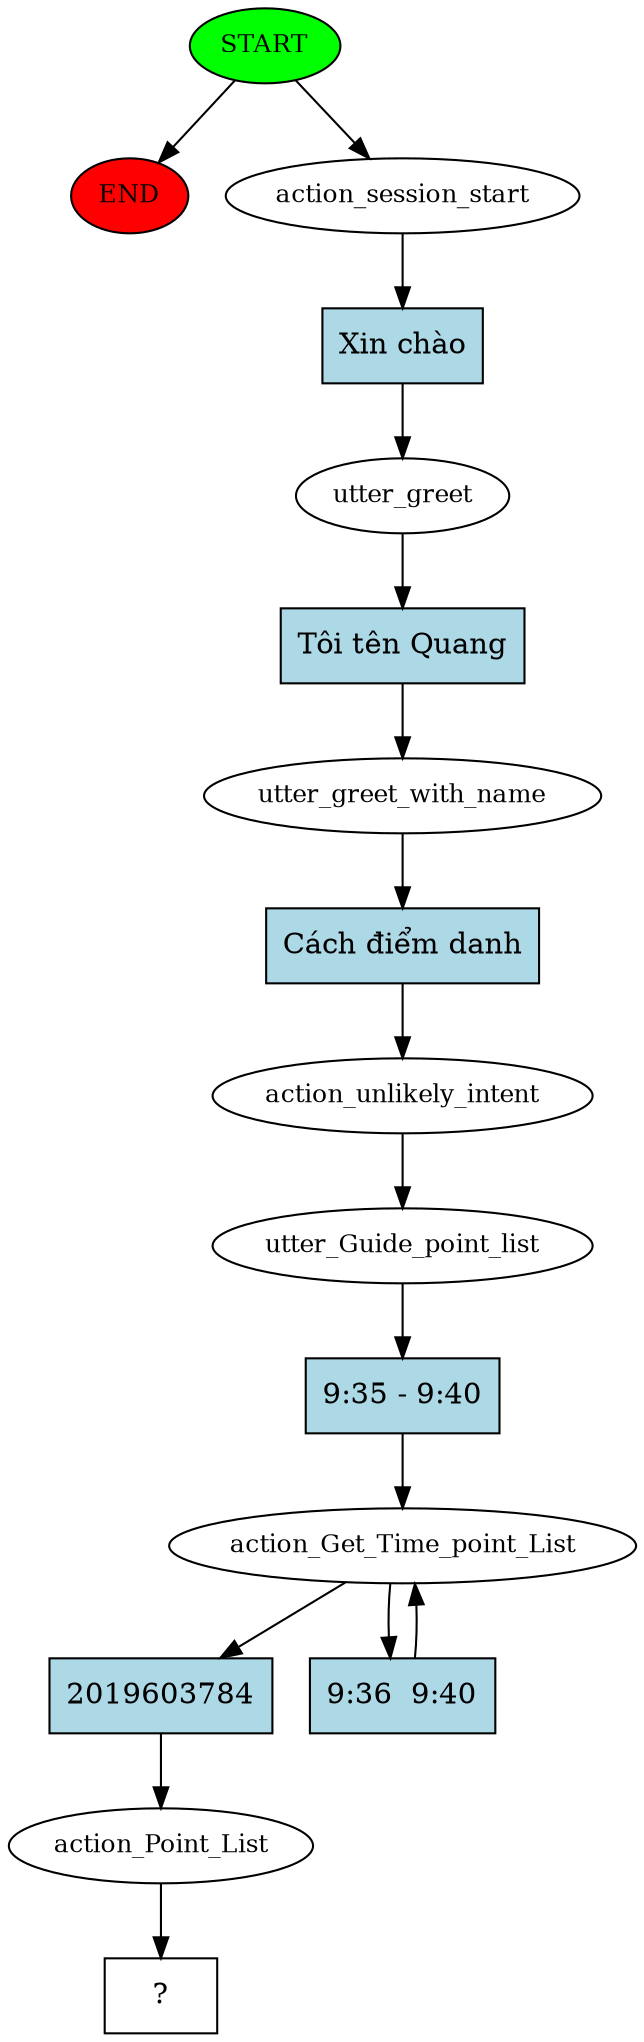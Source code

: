 digraph  {
0 [class="start active", fillcolor=green, fontsize=12, label=START, style=filled];
"-1" [class=end, fillcolor=red, fontsize=12, label=END, style=filled];
1 [class=active, fontsize=12, label=action_session_start];
2 [class=active, fontsize=12, label=utter_greet];
3 [class=active, fontsize=12, label=utter_greet_with_name];
4 [class=active, fontsize=12, label=action_unlikely_intent];
5 [class=active, fontsize=12, label=utter_Guide_point_list];
6 [class=active, fontsize=12, label=action_Get_Time_point_List];
8 [class=active, fontsize=12, label=action_Point_List];
9 [class="intent dashed active", label="  ?  ", shape=rect];
10 [class="intent active", fillcolor=lightblue, label="Xin chào", shape=rect, style=filled];
11 [class="intent active", fillcolor=lightblue, label="Tôi tên Quang", shape=rect, style=filled];
12 [class="intent active", fillcolor=lightblue, label="Cách điểm danh", shape=rect, style=filled];
13 [class="intent active", fillcolor=lightblue, label="9:35 - 9:40", shape=rect, style=filled];
14 [class="intent active", fillcolor=lightblue, label=2019603784, shape=rect, style=filled];
15 [class="intent active", fillcolor=lightblue, label="9:36  9:40", shape=rect, style=filled];
0 -> "-1"  [class="", key=NONE, label=""];
0 -> 1  [class=active, key=NONE, label=""];
1 -> 10  [class=active, key=0];
2 -> 11  [class=active, key=0];
3 -> 12  [class=active, key=0];
4 -> 5  [class=active, key=NONE, label=""];
5 -> 13  [class=active, key=0];
6 -> 14  [class=active, key=0];
6 -> 15  [class=active, key=0];
8 -> 9  [class=active, key=NONE, label=""];
10 -> 2  [class=active, key=0];
11 -> 3  [class=active, key=0];
12 -> 4  [class=active, key=0];
13 -> 6  [class=active, key=0];
14 -> 8  [class=active, key=0];
15 -> 6  [class=active, key=0];
}
